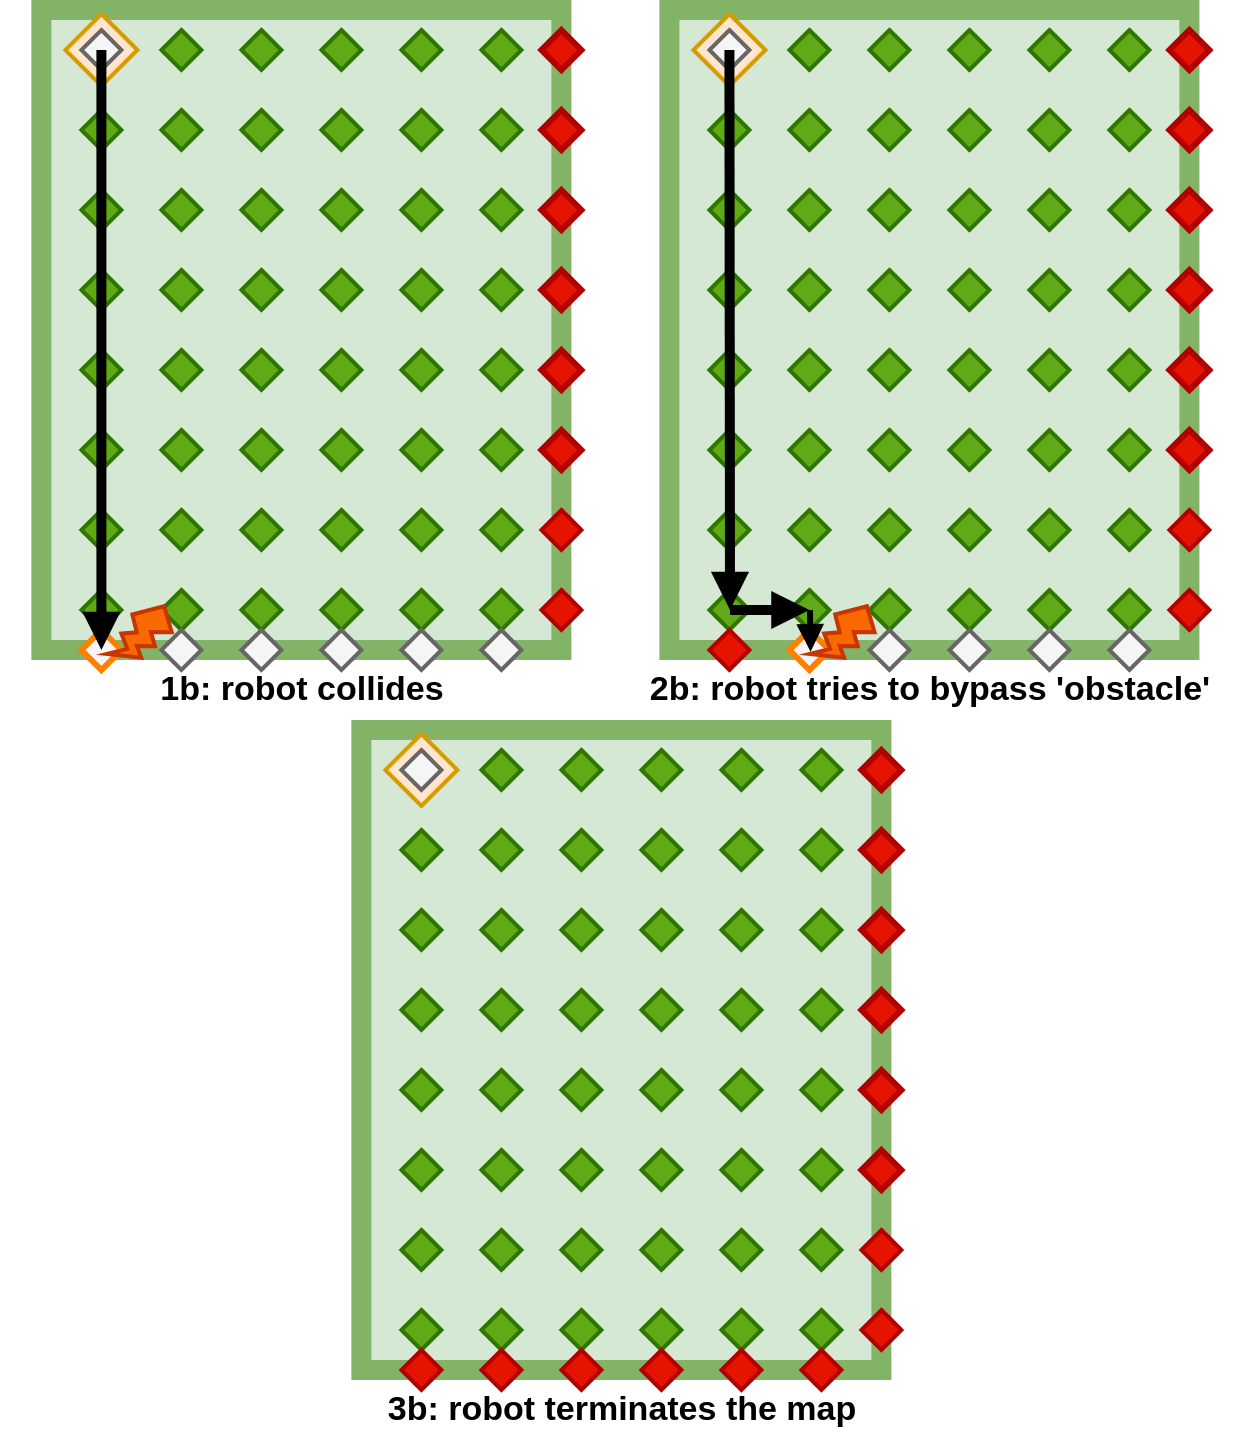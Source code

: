 <mxfile version="14.4.3" type="device"><diagram id="38rpAJSljCp4Y_t4XJB3" name="Pagina-1"><mxGraphModel dx="2247" dy="823" grid="1" gridSize="10" guides="1" tooltips="1" connect="1" arrows="1" fold="1" page="1" pageScale="1" pageWidth="827" pageHeight="1169" math="0" shadow="0"><root><mxCell id="0"/><mxCell id="1" parent="0"/><mxCell id="2Jo5fhuYoNZxk01iRl89-77" value="" style="rounded=0;whiteSpace=wrap;html=1;strokeColor=#82b366;perimeterSpacing=0;strokeWidth=10;glass=0;shadow=0;sketch=0;fillColor=#D5E8D4;" parent="1" vertex="1"><mxGeometry x="173.7" y="750" width="260" height="320" as="geometry"/></mxCell><mxCell id="2Jo5fhuYoNZxk01iRl89-78" value="" style="rhombus;whiteSpace=wrap;html=1;strokeWidth=2;fillColor=#ffe6cc;strokeColor=#d79b00;" parent="1" vertex="1"><mxGeometry x="185.7" y="752" width="36" height="36" as="geometry"/></mxCell><mxCell id="2Jo5fhuYoNZxk01iRl89-79" value="" style="rhombus;whiteSpace=wrap;html=1;strokeWidth=2;fillColor=#60a917;strokeColor=#2D7600;fontColor=#ffffff;" parent="1" vertex="1"><mxGeometry x="393.7" y="1040" width="20" height="20" as="geometry"/></mxCell><mxCell id="2Jo5fhuYoNZxk01iRl89-80" value="" style="rhombus;whiteSpace=wrap;html=1;strokeWidth=2;fillColor=#60a917;strokeColor=#2D7600;fontColor=#ffffff;" parent="1" vertex="1"><mxGeometry x="393.7" y="1000" width="20" height="20" as="geometry"/></mxCell><mxCell id="2Jo5fhuYoNZxk01iRl89-81" value="" style="rhombus;whiteSpace=wrap;html=1;strokeWidth=2;fillColor=#60a917;strokeColor=#2D7600;fontColor=#ffffff;" parent="1" vertex="1"><mxGeometry x="193.7" y="1040" width="20" height="20" as="geometry"/></mxCell><mxCell id="2Jo5fhuYoNZxk01iRl89-82" value="" style="rhombus;whiteSpace=wrap;html=1;strokeWidth=2;fillColor=#60a917;strokeColor=#2D7600;fontColor=#ffffff;" parent="1" vertex="1"><mxGeometry x="193.7" y="1000" width="20" height="20" as="geometry"/></mxCell><mxCell id="2Jo5fhuYoNZxk01iRl89-83" value="" style="rhombus;whiteSpace=wrap;html=1;strokeWidth=2;fillColor=#60a917;strokeColor=#2D7600;fontColor=#ffffff;" parent="1" vertex="1"><mxGeometry x="273.7" y="960" width="20" height="20" as="geometry"/></mxCell><mxCell id="2Jo5fhuYoNZxk01iRl89-84" value="" style="rhombus;whiteSpace=wrap;html=1;strokeWidth=2;fillColor=#60a917;strokeColor=#2D7600;fontColor=#ffffff;" parent="1" vertex="1"><mxGeometry x="313.7" y="960" width="20" height="20" as="geometry"/></mxCell><mxCell id="2Jo5fhuYoNZxk01iRl89-85" value="" style="rhombus;whiteSpace=wrap;html=1;strokeWidth=2;fillColor=#60a917;strokeColor=#2D7600;fontColor=#ffffff;" parent="1" vertex="1"><mxGeometry x="353.7" y="960" width="20" height="20" as="geometry"/></mxCell><mxCell id="2Jo5fhuYoNZxk01iRl89-86" value="" style="rhombus;whiteSpace=wrap;html=1;strokeWidth=2;fillColor=#60a917;strokeColor=#2D7600;fontColor=#ffffff;" parent="1" vertex="1"><mxGeometry x="393.7" y="960" width="20" height="20" as="geometry"/></mxCell><mxCell id="2Jo5fhuYoNZxk01iRl89-87" value="" style="rhombus;whiteSpace=wrap;html=1;strokeWidth=2;fillColor=#60a917;strokeColor=#2D7600;fontColor=#ffffff;" parent="1" vertex="1"><mxGeometry x="193.7" y="960" width="20" height="20" as="geometry"/></mxCell><mxCell id="2Jo5fhuYoNZxk01iRl89-88" value="" style="rhombus;whiteSpace=wrap;html=1;strokeWidth=2;fillColor=#60a917;strokeColor=#2D7600;fontColor=#ffffff;" parent="1" vertex="1"><mxGeometry x="233.7" y="960" width="20" height="20" as="geometry"/></mxCell><mxCell id="2Jo5fhuYoNZxk01iRl89-89" value="" style="rhombus;whiteSpace=wrap;html=1;strokeWidth=2;fillColor=#60a917;strokeColor=#2D7600;fontColor=#ffffff;" parent="1" vertex="1"><mxGeometry x="273.7" y="920" width="20" height="20" as="geometry"/></mxCell><mxCell id="2Jo5fhuYoNZxk01iRl89-90" value="" style="rhombus;whiteSpace=wrap;html=1;strokeWidth=2;fillColor=#60a917;strokeColor=#2D7600;fontColor=#ffffff;" parent="1" vertex="1"><mxGeometry x="313.7" y="920" width="20" height="20" as="geometry"/></mxCell><mxCell id="2Jo5fhuYoNZxk01iRl89-91" value="" style="rhombus;whiteSpace=wrap;html=1;strokeWidth=2;fillColor=#60a917;strokeColor=#2D7600;fontColor=#ffffff;" parent="1" vertex="1"><mxGeometry x="353.7" y="920" width="20" height="20" as="geometry"/></mxCell><mxCell id="2Jo5fhuYoNZxk01iRl89-92" value="" style="rhombus;whiteSpace=wrap;html=1;strokeWidth=2;fillColor=#60a917;strokeColor=#2D7600;fontColor=#ffffff;" parent="1" vertex="1"><mxGeometry x="393.7" y="920" width="20" height="20" as="geometry"/></mxCell><mxCell id="2Jo5fhuYoNZxk01iRl89-93" value="" style="rhombus;whiteSpace=wrap;html=1;strokeWidth=2;fillColor=#60a917;strokeColor=#2D7600;fontColor=#ffffff;" parent="1" vertex="1"><mxGeometry x="193.7" y="920" width="20" height="20" as="geometry"/></mxCell><mxCell id="2Jo5fhuYoNZxk01iRl89-94" value="" style="rhombus;whiteSpace=wrap;html=1;strokeWidth=2;fillColor=#60a917;strokeColor=#2D7600;fontColor=#ffffff;" parent="1" vertex="1"><mxGeometry x="233.7" y="920" width="20" height="20" as="geometry"/></mxCell><mxCell id="2Jo5fhuYoNZxk01iRl89-95" value="" style="rhombus;whiteSpace=wrap;html=1;strokeWidth=2;fillColor=#60a917;strokeColor=#2D7600;fontColor=#ffffff;" parent="1" vertex="1"><mxGeometry x="273.7" y="880" width="20" height="20" as="geometry"/></mxCell><mxCell id="2Jo5fhuYoNZxk01iRl89-96" value="" style="rhombus;whiteSpace=wrap;html=1;strokeWidth=2;fillColor=#60a917;strokeColor=#2D7600;fontColor=#ffffff;" parent="1" vertex="1"><mxGeometry x="313.7" y="880" width="20" height="20" as="geometry"/></mxCell><mxCell id="2Jo5fhuYoNZxk01iRl89-97" value="" style="rhombus;whiteSpace=wrap;html=1;strokeWidth=2;fillColor=#60a917;strokeColor=#2D7600;fontColor=#ffffff;" parent="1" vertex="1"><mxGeometry x="353.7" y="880" width="20" height="20" as="geometry"/></mxCell><mxCell id="2Jo5fhuYoNZxk01iRl89-98" value="" style="rhombus;whiteSpace=wrap;html=1;strokeWidth=2;fillColor=#60a917;strokeColor=#2D7600;fontColor=#ffffff;" parent="1" vertex="1"><mxGeometry x="393.7" y="880" width="20" height="20" as="geometry"/></mxCell><mxCell id="2Jo5fhuYoNZxk01iRl89-99" value="" style="rhombus;whiteSpace=wrap;html=1;strokeWidth=2;fillColor=#60a917;strokeColor=#2D7600;fontColor=#ffffff;" parent="1" vertex="1"><mxGeometry x="193.7" y="880" width="20" height="20" as="geometry"/></mxCell><mxCell id="2Jo5fhuYoNZxk01iRl89-100" value="" style="rhombus;whiteSpace=wrap;html=1;strokeWidth=2;fillColor=#60a917;strokeColor=#2D7600;fontColor=#ffffff;" parent="1" vertex="1"><mxGeometry x="233.7" y="880" width="20" height="20" as="geometry"/></mxCell><mxCell id="2Jo5fhuYoNZxk01iRl89-101" value="" style="rhombus;whiteSpace=wrap;html=1;strokeWidth=2;fillColor=#60a917;strokeColor=#2D7600;fontColor=#ffffff;" parent="1" vertex="1"><mxGeometry x="273.7" y="840" width="20" height="20" as="geometry"/></mxCell><mxCell id="2Jo5fhuYoNZxk01iRl89-102" value="" style="rhombus;whiteSpace=wrap;html=1;strokeWidth=2;fillColor=#60a917;fontColor=#ffffff;strokeColor=#2D7600;" parent="1" vertex="1"><mxGeometry x="313.7" y="840" width="20" height="20" as="geometry"/></mxCell><mxCell id="2Jo5fhuYoNZxk01iRl89-103" value="" style="rhombus;whiteSpace=wrap;html=1;strokeWidth=2;fillColor=#60a917;strokeColor=#2D7600;fontColor=#ffffff;" parent="1" vertex="1"><mxGeometry x="353.7" y="840" width="20" height="20" as="geometry"/></mxCell><mxCell id="2Jo5fhuYoNZxk01iRl89-104" value="" style="rhombus;whiteSpace=wrap;html=1;strokeWidth=2;fillColor=#60a917;strokeColor=#2D7600;fontColor=#ffffff;" parent="1" vertex="1"><mxGeometry x="393.7" y="840" width="20" height="20" as="geometry"/></mxCell><mxCell id="2Jo5fhuYoNZxk01iRl89-105" value="" style="rhombus;whiteSpace=wrap;html=1;strokeWidth=2;fillColor=#60a917;strokeColor=#2D7600;fontColor=#ffffff;" parent="1" vertex="1"><mxGeometry x="193.7" y="840" width="20" height="20" as="geometry"/></mxCell><mxCell id="2Jo5fhuYoNZxk01iRl89-106" value="" style="rhombus;whiteSpace=wrap;html=1;strokeWidth=2;fillColor=#60a917;strokeColor=#2D7600;fontColor=#ffffff;" parent="1" vertex="1"><mxGeometry x="233.7" y="840" width="20" height="20" as="geometry"/></mxCell><mxCell id="2Jo5fhuYoNZxk01iRl89-107" value="" style="rhombus;whiteSpace=wrap;html=1;strokeWidth=2;fillColor=#60a917;strokeColor=#2D7600;fontColor=#ffffff;" parent="1" vertex="1"><mxGeometry x="273.7" y="760" width="20" height="20" as="geometry"/></mxCell><mxCell id="2Jo5fhuYoNZxk01iRl89-108" value="" style="rhombus;whiteSpace=wrap;html=1;strokeWidth=2;fillColor=#60a917;strokeColor=#2D7600;fontColor=#ffffff;" parent="1" vertex="1"><mxGeometry x="313.7" y="760" width="20" height="20" as="geometry"/></mxCell><mxCell id="2Jo5fhuYoNZxk01iRl89-109" value="" style="rhombus;whiteSpace=wrap;html=1;strokeWidth=2;fillColor=#60a917;strokeColor=#2D7600;fontColor=#ffffff;" parent="1" vertex="1"><mxGeometry x="353.7" y="760" width="20" height="20" as="geometry"/></mxCell><mxCell id="2Jo5fhuYoNZxk01iRl89-110" value="" style="rhombus;whiteSpace=wrap;html=1;strokeWidth=2;fillColor=#60a917;strokeColor=#2D7600;fontColor=#ffffff;" parent="1" vertex="1"><mxGeometry x="393.7" y="760" width="20" height="20" as="geometry"/></mxCell><mxCell id="2Jo5fhuYoNZxk01iRl89-111" value="" style="rhombus;whiteSpace=wrap;html=1;strokeWidth=2;fillColor=#f5f5f5;strokeColor=#666666;fontColor=#333333;" parent="1" vertex="1"><mxGeometry x="193.7" y="760" width="20" height="20" as="geometry"/></mxCell><mxCell id="2Jo5fhuYoNZxk01iRl89-112" value="" style="rhombus;whiteSpace=wrap;html=1;strokeWidth=2;fillColor=#60a917;strokeColor=#2D7600;fontColor=#ffffff;" parent="1" vertex="1"><mxGeometry x="233.7" y="760" width="20" height="20" as="geometry"/></mxCell><mxCell id="2Jo5fhuYoNZxk01iRl89-113" value="" style="rhombus;whiteSpace=wrap;html=1;strokeWidth=2;fillColor=#60a917;strokeColor=#2D7600;fontColor=#ffffff;" parent="1" vertex="1"><mxGeometry x="273.7" y="800" width="20" height="20" as="geometry"/></mxCell><mxCell id="2Jo5fhuYoNZxk01iRl89-114" value="" style="rhombus;whiteSpace=wrap;html=1;strokeWidth=2;fillColor=#60a917;strokeColor=#2D7600;fontColor=#ffffff;" parent="1" vertex="1"><mxGeometry x="313.7" y="800" width="20" height="20" as="geometry"/></mxCell><mxCell id="2Jo5fhuYoNZxk01iRl89-115" value="" style="rhombus;whiteSpace=wrap;html=1;strokeWidth=2;fillColor=#60a917;strokeColor=#2D7600;fontColor=#ffffff;" parent="1" vertex="1"><mxGeometry x="353.7" y="800" width="20" height="20" as="geometry"/></mxCell><mxCell id="2Jo5fhuYoNZxk01iRl89-116" value="" style="rhombus;whiteSpace=wrap;html=1;strokeWidth=2;fillColor=#60a917;strokeColor=#2D7600;fontColor=#ffffff;" parent="1" vertex="1"><mxGeometry x="393.7" y="800" width="20" height="20" as="geometry"/></mxCell><mxCell id="2Jo5fhuYoNZxk01iRl89-117" value="" style="rhombus;whiteSpace=wrap;html=1;strokeWidth=2;fillColor=#60a917;strokeColor=#2D7600;fontColor=#ffffff;" parent="1" vertex="1"><mxGeometry x="193.7" y="800" width="20" height="20" as="geometry"/></mxCell><mxCell id="2Jo5fhuYoNZxk01iRl89-118" value="" style="rhombus;whiteSpace=wrap;html=1;strokeWidth=2;fillColor=#60a917;strokeColor=#2D7600;fontColor=#ffffff;" parent="1" vertex="1"><mxGeometry x="233.7" y="800" width="20" height="20" as="geometry"/></mxCell><mxCell id="2Jo5fhuYoNZxk01iRl89-119" value="" style="rhombus;whiteSpace=wrap;html=1;strokeWidth=2;fillColor=#60a917;strokeColor=#2D7600;fontColor=#ffffff;" parent="1" vertex="1"><mxGeometry x="273.7" y="1000" width="20" height="20" as="geometry"/></mxCell><mxCell id="2Jo5fhuYoNZxk01iRl89-120" value="" style="rhombus;whiteSpace=wrap;html=1;strokeWidth=2;fillColor=#60a917;strokeColor=#2D7600;fontColor=#ffffff;" parent="1" vertex="1"><mxGeometry x="313.7" y="1000" width="20" height="20" as="geometry"/></mxCell><mxCell id="2Jo5fhuYoNZxk01iRl89-121" value="" style="rhombus;whiteSpace=wrap;html=1;strokeWidth=2;fillColor=#60a917;strokeColor=#2D7600;fontColor=#ffffff;" parent="1" vertex="1"><mxGeometry x="353.7" y="1000" width="20" height="20" as="geometry"/></mxCell><mxCell id="2Jo5fhuYoNZxk01iRl89-122" value="" style="rhombus;whiteSpace=wrap;html=1;strokeWidth=2;fillColor=#60a917;strokeColor=#2D7600;fontColor=#ffffff;" parent="1" vertex="1"><mxGeometry x="233.7" y="1000" width="20" height="20" as="geometry"/></mxCell><mxCell id="2Jo5fhuYoNZxk01iRl89-123" value="" style="rhombus;whiteSpace=wrap;html=1;strokeWidth=2;fillColor=#60a917;strokeColor=#2D7600;fontColor=#ffffff;" parent="1" vertex="1"><mxGeometry x="273.7" y="1040" width="20" height="20" as="geometry"/></mxCell><mxCell id="2Jo5fhuYoNZxk01iRl89-124" value="" style="rhombus;whiteSpace=wrap;html=1;strokeWidth=2;fillColor=#60a917;strokeColor=#2D7600;fontColor=#ffffff;" parent="1" vertex="1"><mxGeometry x="313.7" y="1040" width="20" height="20" as="geometry"/></mxCell><mxCell id="2Jo5fhuYoNZxk01iRl89-125" value="" style="rhombus;whiteSpace=wrap;html=1;strokeWidth=2;fillColor=#60a917;strokeColor=#2D7600;fontColor=#ffffff;" parent="1" vertex="1"><mxGeometry x="353.7" y="1040" width="20" height="20" as="geometry"/></mxCell><mxCell id="2Jo5fhuYoNZxk01iRl89-126" value="" style="rhombus;whiteSpace=wrap;html=1;strokeWidth=2;fillColor=#60a917;strokeColor=#2D7600;fontColor=#ffffff;" parent="1" vertex="1"><mxGeometry x="233.7" y="1040" width="20" height="20" as="geometry"/></mxCell><mxCell id="2Jo5fhuYoNZxk01iRl89-128" value="" style="rhombus;whiteSpace=wrap;html=1;strokeWidth=2;fillColor=#e51400;fontColor=#ffffff;strokeColor=#B20000;" parent="1" vertex="1"><mxGeometry x="423.7" y="1000" width="20" height="20" as="geometry"/></mxCell><mxCell id="2Jo5fhuYoNZxk01iRl89-129" value="" style="rhombus;whiteSpace=wrap;html=1;strokeWidth=3;fillColor=#e51400;fontColor=#ffffff;strokeColor=#B20000;" parent="1" vertex="1"><mxGeometry x="423.7" y="960" width="20" height="20" as="geometry"/></mxCell><mxCell id="2Jo5fhuYoNZxk01iRl89-131" value="" style="rhombus;whiteSpace=wrap;html=1;strokeWidth=3;fillColor=#e51400;fontColor=#ffffff;strokeColor=#B20000;" parent="1" vertex="1"><mxGeometry x="423.7" y="920" width="20" height="20" as="geometry"/></mxCell><mxCell id="2Jo5fhuYoNZxk01iRl89-132" value="" style="rhombus;whiteSpace=wrap;html=1;strokeWidth=3;fillColor=#e51400;fontColor=#ffffff;strokeColor=#B20000;" parent="1" vertex="1"><mxGeometry x="423.7" y="880" width="20" height="20" as="geometry"/></mxCell><mxCell id="2Jo5fhuYoNZxk01iRl89-133" value="" style="rhombus;whiteSpace=wrap;html=1;strokeWidth=3;fillColor=#e51400;fontColor=#ffffff;strokeColor=#B20000;" parent="1" vertex="1"><mxGeometry x="423.7" y="840" width="20" height="20" as="geometry"/></mxCell><mxCell id="2Jo5fhuYoNZxk01iRl89-134" value="" style="rhombus;whiteSpace=wrap;html=1;strokeWidth=3;fillColor=#e51400;fontColor=#ffffff;strokeColor=#B20000;" parent="1" vertex="1"><mxGeometry x="423.7" y="800" width="20" height="20" as="geometry"/></mxCell><mxCell id="2Jo5fhuYoNZxk01iRl89-135" value="" style="rhombus;whiteSpace=wrap;html=1;strokeWidth=3;fillColor=#e51400;fontColor=#ffffff;strokeColor=#B20000;" parent="1" vertex="1"><mxGeometry x="423.7" y="760" width="20" height="20" as="geometry"/></mxCell><mxCell id="2Jo5fhuYoNZxk01iRl89-139" value="" style="rhombus;whiteSpace=wrap;html=1;strokeWidth=2;fillColor=#e51400;strokeColor=#B20000;fontColor=#ffffff;" parent="1" vertex="1"><mxGeometry x="423.7" y="1040" width="20" height="20" as="geometry"/></mxCell><mxCell id="2Jo5fhuYoNZxk01iRl89-140" value="3b: robot terminates the map" style="text;html=1;strokeColor=none;fillColor=none;align=center;verticalAlign=middle;whiteSpace=wrap;rounded=0;fontStyle=1;fontSize=17;" parent="1" vertex="1"><mxGeometry x="153.7" y="1080" width="300" height="20" as="geometry"/></mxCell><mxCell id="gMYoaHBSusIvYIZKSMCl-1" value="" style="rounded=0;whiteSpace=wrap;html=1;strokeColor=#82b366;perimeterSpacing=0;strokeWidth=10;glass=0;shadow=0;sketch=0;fillColor=#D5E8D4;" vertex="1" parent="1"><mxGeometry x="13.7" y="390" width="260" height="320" as="geometry"/></mxCell><mxCell id="gMYoaHBSusIvYIZKSMCl-2" value="" style="rhombus;whiteSpace=wrap;html=1;strokeWidth=2;fillColor=#ffe6cc;strokeColor=#d79b00;" vertex="1" parent="1"><mxGeometry x="25.7" y="392" width="36" height="36" as="geometry"/></mxCell><mxCell id="gMYoaHBSusIvYIZKSMCl-3" value="" style="rhombus;whiteSpace=wrap;html=1;strokeWidth=2;fillColor=#60a917;strokeColor=#2D7600;fontColor=#ffffff;" vertex="1" parent="1"><mxGeometry x="233.7" y="680" width="20" height="20" as="geometry"/></mxCell><mxCell id="gMYoaHBSusIvYIZKSMCl-4" value="" style="rhombus;whiteSpace=wrap;html=1;strokeWidth=2;fillColor=#60a917;strokeColor=#2D7600;fontColor=#ffffff;" vertex="1" parent="1"><mxGeometry x="233.7" y="640" width="20" height="20" as="geometry"/></mxCell><mxCell id="gMYoaHBSusIvYIZKSMCl-5" value="" style="rhombus;whiteSpace=wrap;html=1;strokeWidth=2;fillColor=#60a917;strokeColor=#2D7600;fontColor=#ffffff;" vertex="1" parent="1"><mxGeometry x="33.7" y="680" width="20" height="20" as="geometry"/></mxCell><mxCell id="gMYoaHBSusIvYIZKSMCl-6" value="" style="rhombus;whiteSpace=wrap;html=1;strokeWidth=2;fillColor=#60a917;strokeColor=#2D7600;fontColor=#ffffff;" vertex="1" parent="1"><mxGeometry x="33.7" y="640" width="20" height="20" as="geometry"/></mxCell><mxCell id="gMYoaHBSusIvYIZKSMCl-7" value="" style="rhombus;whiteSpace=wrap;html=1;strokeWidth=2;fillColor=#60a917;strokeColor=#2D7600;fontColor=#ffffff;" vertex="1" parent="1"><mxGeometry x="113.7" y="600" width="20" height="20" as="geometry"/></mxCell><mxCell id="gMYoaHBSusIvYIZKSMCl-8" value="" style="rhombus;whiteSpace=wrap;html=1;strokeWidth=2;fillColor=#60a917;strokeColor=#2D7600;fontColor=#ffffff;" vertex="1" parent="1"><mxGeometry x="153.7" y="600" width="20" height="20" as="geometry"/></mxCell><mxCell id="gMYoaHBSusIvYIZKSMCl-9" value="" style="rhombus;whiteSpace=wrap;html=1;strokeWidth=2;fillColor=#60a917;strokeColor=#2D7600;fontColor=#ffffff;" vertex="1" parent="1"><mxGeometry x="193.7" y="600" width="20" height="20" as="geometry"/></mxCell><mxCell id="gMYoaHBSusIvYIZKSMCl-10" value="" style="rhombus;whiteSpace=wrap;html=1;strokeWidth=2;fillColor=#60a917;strokeColor=#2D7600;fontColor=#ffffff;" vertex="1" parent="1"><mxGeometry x="233.7" y="600" width="20" height="20" as="geometry"/></mxCell><mxCell id="gMYoaHBSusIvYIZKSMCl-11" value="" style="rhombus;whiteSpace=wrap;html=1;strokeWidth=2;fillColor=#60a917;strokeColor=#2D7600;fontColor=#ffffff;" vertex="1" parent="1"><mxGeometry x="33.7" y="600" width="20" height="20" as="geometry"/></mxCell><mxCell id="gMYoaHBSusIvYIZKSMCl-12" value="" style="rhombus;whiteSpace=wrap;html=1;strokeWidth=2;fillColor=#60a917;strokeColor=#2D7600;fontColor=#ffffff;" vertex="1" parent="1"><mxGeometry x="73.7" y="600" width="20" height="20" as="geometry"/></mxCell><mxCell id="gMYoaHBSusIvYIZKSMCl-13" value="" style="rhombus;whiteSpace=wrap;html=1;strokeWidth=2;fillColor=#60a917;strokeColor=#2D7600;fontColor=#ffffff;" vertex="1" parent="1"><mxGeometry x="113.7" y="560" width="20" height="20" as="geometry"/></mxCell><mxCell id="gMYoaHBSusIvYIZKSMCl-14" value="" style="rhombus;whiteSpace=wrap;html=1;strokeWidth=2;fillColor=#60a917;strokeColor=#2D7600;fontColor=#ffffff;" vertex="1" parent="1"><mxGeometry x="153.7" y="560" width="20" height="20" as="geometry"/></mxCell><mxCell id="gMYoaHBSusIvYIZKSMCl-15" value="" style="rhombus;whiteSpace=wrap;html=1;strokeWidth=2;fillColor=#60a917;strokeColor=#2D7600;fontColor=#ffffff;" vertex="1" parent="1"><mxGeometry x="193.7" y="560" width="20" height="20" as="geometry"/></mxCell><mxCell id="gMYoaHBSusIvYIZKSMCl-16" value="" style="rhombus;whiteSpace=wrap;html=1;strokeWidth=2;fillColor=#60a917;strokeColor=#2D7600;fontColor=#ffffff;" vertex="1" parent="1"><mxGeometry x="233.7" y="560" width="20" height="20" as="geometry"/></mxCell><mxCell id="gMYoaHBSusIvYIZKSMCl-17" value="" style="rhombus;whiteSpace=wrap;html=1;strokeWidth=2;fillColor=#60a917;strokeColor=#2D7600;fontColor=#ffffff;" vertex="1" parent="1"><mxGeometry x="33.7" y="560" width="20" height="20" as="geometry"/></mxCell><mxCell id="gMYoaHBSusIvYIZKSMCl-18" value="" style="rhombus;whiteSpace=wrap;html=1;strokeWidth=2;fillColor=#60a917;strokeColor=#2D7600;fontColor=#ffffff;" vertex="1" parent="1"><mxGeometry x="73.7" y="560" width="20" height="20" as="geometry"/></mxCell><mxCell id="gMYoaHBSusIvYIZKSMCl-19" value="" style="rhombus;whiteSpace=wrap;html=1;strokeWidth=2;fillColor=#60a917;strokeColor=#2D7600;fontColor=#ffffff;" vertex="1" parent="1"><mxGeometry x="113.7" y="520" width="20" height="20" as="geometry"/></mxCell><mxCell id="gMYoaHBSusIvYIZKSMCl-20" value="" style="rhombus;whiteSpace=wrap;html=1;strokeWidth=2;fillColor=#60a917;strokeColor=#2D7600;fontColor=#ffffff;" vertex="1" parent="1"><mxGeometry x="153.7" y="520" width="20" height="20" as="geometry"/></mxCell><mxCell id="gMYoaHBSusIvYIZKSMCl-21" value="" style="rhombus;whiteSpace=wrap;html=1;strokeWidth=2;fillColor=#60a917;strokeColor=#2D7600;fontColor=#ffffff;" vertex="1" parent="1"><mxGeometry x="193.7" y="520" width="20" height="20" as="geometry"/></mxCell><mxCell id="gMYoaHBSusIvYIZKSMCl-22" value="" style="rhombus;whiteSpace=wrap;html=1;strokeWidth=2;fillColor=#60a917;strokeColor=#2D7600;fontColor=#ffffff;" vertex="1" parent="1"><mxGeometry x="233.7" y="520" width="20" height="20" as="geometry"/></mxCell><mxCell id="gMYoaHBSusIvYIZKSMCl-23" value="" style="rhombus;whiteSpace=wrap;html=1;strokeWidth=2;fillColor=#60a917;strokeColor=#2D7600;fontColor=#ffffff;" vertex="1" parent="1"><mxGeometry x="33.7" y="520" width="20" height="20" as="geometry"/></mxCell><mxCell id="gMYoaHBSusIvYIZKSMCl-24" value="" style="rhombus;whiteSpace=wrap;html=1;strokeWidth=2;fillColor=#60a917;strokeColor=#2D7600;fontColor=#ffffff;" vertex="1" parent="1"><mxGeometry x="73.7" y="520" width="20" height="20" as="geometry"/></mxCell><mxCell id="gMYoaHBSusIvYIZKSMCl-25" value="" style="rhombus;whiteSpace=wrap;html=1;strokeWidth=2;fillColor=#60a917;strokeColor=#2D7600;fontColor=#ffffff;" vertex="1" parent="1"><mxGeometry x="113.7" y="480" width="20" height="20" as="geometry"/></mxCell><mxCell id="gMYoaHBSusIvYIZKSMCl-26" value="" style="rhombus;whiteSpace=wrap;html=1;strokeWidth=2;fillColor=#60a917;fontColor=#ffffff;strokeColor=#2D7600;" vertex="1" parent="1"><mxGeometry x="153.7" y="480" width="20" height="20" as="geometry"/></mxCell><mxCell id="gMYoaHBSusIvYIZKSMCl-27" value="" style="rhombus;whiteSpace=wrap;html=1;strokeWidth=2;fillColor=#60a917;strokeColor=#2D7600;fontColor=#ffffff;" vertex="1" parent="1"><mxGeometry x="193.7" y="480" width="20" height="20" as="geometry"/></mxCell><mxCell id="gMYoaHBSusIvYIZKSMCl-28" value="" style="rhombus;whiteSpace=wrap;html=1;strokeWidth=2;fillColor=#60a917;strokeColor=#2D7600;fontColor=#ffffff;" vertex="1" parent="1"><mxGeometry x="233.7" y="480" width="20" height="20" as="geometry"/></mxCell><mxCell id="gMYoaHBSusIvYIZKSMCl-29" value="" style="rhombus;whiteSpace=wrap;html=1;strokeWidth=2;fillColor=#60a917;strokeColor=#2D7600;fontColor=#ffffff;" vertex="1" parent="1"><mxGeometry x="33.7" y="480" width="20" height="20" as="geometry"/></mxCell><mxCell id="gMYoaHBSusIvYIZKSMCl-30" value="" style="rhombus;whiteSpace=wrap;html=1;strokeWidth=2;fillColor=#60a917;strokeColor=#2D7600;fontColor=#ffffff;" vertex="1" parent="1"><mxGeometry x="73.7" y="480" width="20" height="20" as="geometry"/></mxCell><mxCell id="gMYoaHBSusIvYIZKSMCl-31" value="" style="rhombus;whiteSpace=wrap;html=1;strokeWidth=2;fillColor=#60a917;strokeColor=#2D7600;fontColor=#ffffff;" vertex="1" parent="1"><mxGeometry x="113.7" y="400" width="20" height="20" as="geometry"/></mxCell><mxCell id="gMYoaHBSusIvYIZKSMCl-32" value="" style="rhombus;whiteSpace=wrap;html=1;strokeWidth=2;fillColor=#60a917;strokeColor=#2D7600;fontColor=#ffffff;" vertex="1" parent="1"><mxGeometry x="153.7" y="400" width="20" height="20" as="geometry"/></mxCell><mxCell id="gMYoaHBSusIvYIZKSMCl-33" value="" style="rhombus;whiteSpace=wrap;html=1;strokeWidth=2;fillColor=#60a917;strokeColor=#2D7600;fontColor=#ffffff;" vertex="1" parent="1"><mxGeometry x="193.7" y="400" width="20" height="20" as="geometry"/></mxCell><mxCell id="gMYoaHBSusIvYIZKSMCl-34" value="" style="rhombus;whiteSpace=wrap;html=1;strokeWidth=2;fillColor=#60a917;strokeColor=#2D7600;fontColor=#ffffff;" vertex="1" parent="1"><mxGeometry x="233.7" y="400" width="20" height="20" as="geometry"/></mxCell><mxCell id="gMYoaHBSusIvYIZKSMCl-35" value="" style="rhombus;whiteSpace=wrap;html=1;strokeWidth=2;fillColor=#f5f5f5;strokeColor=#666666;fontColor=#333333;" vertex="1" parent="1"><mxGeometry x="33.7" y="400" width="20" height="20" as="geometry"/></mxCell><mxCell id="gMYoaHBSusIvYIZKSMCl-36" value="" style="rhombus;whiteSpace=wrap;html=1;strokeWidth=2;fillColor=#60a917;strokeColor=#2D7600;fontColor=#ffffff;" vertex="1" parent="1"><mxGeometry x="73.7" y="400" width="20" height="20" as="geometry"/></mxCell><mxCell id="gMYoaHBSusIvYIZKSMCl-37" value="" style="rhombus;whiteSpace=wrap;html=1;strokeWidth=2;fillColor=#60a917;strokeColor=#2D7600;fontColor=#ffffff;" vertex="1" parent="1"><mxGeometry x="113.7" y="440" width="20" height="20" as="geometry"/></mxCell><mxCell id="gMYoaHBSusIvYIZKSMCl-38" value="" style="rhombus;whiteSpace=wrap;html=1;strokeWidth=2;fillColor=#60a917;strokeColor=#2D7600;fontColor=#ffffff;" vertex="1" parent="1"><mxGeometry x="153.7" y="440" width="20" height="20" as="geometry"/></mxCell><mxCell id="gMYoaHBSusIvYIZKSMCl-39" value="" style="rhombus;whiteSpace=wrap;html=1;strokeWidth=2;fillColor=#60a917;strokeColor=#2D7600;fontColor=#ffffff;" vertex="1" parent="1"><mxGeometry x="193.7" y="440" width="20" height="20" as="geometry"/></mxCell><mxCell id="gMYoaHBSusIvYIZKSMCl-40" value="" style="rhombus;whiteSpace=wrap;html=1;strokeWidth=2;fillColor=#60a917;strokeColor=#2D7600;fontColor=#ffffff;" vertex="1" parent="1"><mxGeometry x="233.7" y="440" width="20" height="20" as="geometry"/></mxCell><mxCell id="gMYoaHBSusIvYIZKSMCl-41" value="" style="rhombus;whiteSpace=wrap;html=1;strokeWidth=2;fillColor=#60a917;strokeColor=#2D7600;fontColor=#ffffff;" vertex="1" parent="1"><mxGeometry x="33.7" y="440" width="20" height="20" as="geometry"/></mxCell><mxCell id="gMYoaHBSusIvYIZKSMCl-42" value="" style="rhombus;whiteSpace=wrap;html=1;strokeWidth=2;fillColor=#60a917;strokeColor=#2D7600;fontColor=#ffffff;" vertex="1" parent="1"><mxGeometry x="73.7" y="440" width="20" height="20" as="geometry"/></mxCell><mxCell id="gMYoaHBSusIvYIZKSMCl-43" value="" style="rhombus;whiteSpace=wrap;html=1;strokeWidth=2;fillColor=#60a917;strokeColor=#2D7600;fontColor=#ffffff;" vertex="1" parent="1"><mxGeometry x="113.7" y="640" width="20" height="20" as="geometry"/></mxCell><mxCell id="gMYoaHBSusIvYIZKSMCl-44" value="" style="rhombus;whiteSpace=wrap;html=1;strokeWidth=2;fillColor=#60a917;strokeColor=#2D7600;fontColor=#ffffff;" vertex="1" parent="1"><mxGeometry x="153.7" y="640" width="20" height="20" as="geometry"/></mxCell><mxCell id="gMYoaHBSusIvYIZKSMCl-45" value="" style="rhombus;whiteSpace=wrap;html=1;strokeWidth=2;fillColor=#60a917;strokeColor=#2D7600;fontColor=#ffffff;" vertex="1" parent="1"><mxGeometry x="193.7" y="640" width="20" height="20" as="geometry"/></mxCell><mxCell id="gMYoaHBSusIvYIZKSMCl-46" value="" style="rhombus;whiteSpace=wrap;html=1;strokeWidth=2;fillColor=#60a917;strokeColor=#2D7600;fontColor=#ffffff;" vertex="1" parent="1"><mxGeometry x="73.7" y="640" width="20" height="20" as="geometry"/></mxCell><mxCell id="gMYoaHBSusIvYIZKSMCl-47" value="" style="rhombus;whiteSpace=wrap;html=1;strokeWidth=2;fillColor=#60a917;strokeColor=#2D7600;fontColor=#ffffff;" vertex="1" parent="1"><mxGeometry x="113.7" y="680" width="20" height="20" as="geometry"/></mxCell><mxCell id="gMYoaHBSusIvYIZKSMCl-48" value="" style="rhombus;whiteSpace=wrap;html=1;strokeWidth=2;fillColor=#60a917;strokeColor=#2D7600;fontColor=#ffffff;" vertex="1" parent="1"><mxGeometry x="153.7" y="680" width="20" height="20" as="geometry"/></mxCell><mxCell id="gMYoaHBSusIvYIZKSMCl-49" value="" style="rhombus;whiteSpace=wrap;html=1;strokeWidth=2;fillColor=#60a917;strokeColor=#2D7600;fontColor=#ffffff;" vertex="1" parent="1"><mxGeometry x="193.7" y="680" width="20" height="20" as="geometry"/></mxCell><mxCell id="gMYoaHBSusIvYIZKSMCl-50" value="" style="rhombus;whiteSpace=wrap;html=1;strokeWidth=2;fillColor=#60a917;strokeColor=#2D7600;fontColor=#ffffff;" vertex="1" parent="1"><mxGeometry x="73.7" y="680" width="20" height="20" as="geometry"/></mxCell><mxCell id="gMYoaHBSusIvYIZKSMCl-51" value="" style="rhombus;whiteSpace=wrap;html=1;strokeWidth=2;fillColor=#e51400;fontColor=#ffffff;strokeColor=#B20000;" vertex="1" parent="1"><mxGeometry x="263.7" y="640" width="20" height="20" as="geometry"/></mxCell><mxCell id="gMYoaHBSusIvYIZKSMCl-52" value="" style="rhombus;whiteSpace=wrap;html=1;strokeWidth=3;fillColor=#e51400;fontColor=#ffffff;strokeColor=#B20000;" vertex="1" parent="1"><mxGeometry x="263.7" y="600" width="20" height="20" as="geometry"/></mxCell><mxCell id="gMYoaHBSusIvYIZKSMCl-53" value="" style="rhombus;whiteSpace=wrap;html=1;strokeWidth=3;fillColor=#e51400;fontColor=#ffffff;strokeColor=#B20000;" vertex="1" parent="1"><mxGeometry x="263.7" y="560" width="20" height="20" as="geometry"/></mxCell><mxCell id="gMYoaHBSusIvYIZKSMCl-54" value="" style="rhombus;whiteSpace=wrap;html=1;strokeWidth=3;fillColor=#e51400;fontColor=#ffffff;strokeColor=#B20000;" vertex="1" parent="1"><mxGeometry x="263.7" y="520" width="20" height="20" as="geometry"/></mxCell><mxCell id="gMYoaHBSusIvYIZKSMCl-55" value="" style="rhombus;whiteSpace=wrap;html=1;strokeWidth=3;fillColor=#e51400;fontColor=#ffffff;strokeColor=#B20000;" vertex="1" parent="1"><mxGeometry x="263.7" y="480" width="20" height="20" as="geometry"/></mxCell><mxCell id="gMYoaHBSusIvYIZKSMCl-56" value="" style="rhombus;whiteSpace=wrap;html=1;strokeWidth=3;fillColor=#e51400;fontColor=#ffffff;strokeColor=#B20000;" vertex="1" parent="1"><mxGeometry x="263.7" y="440" width="20" height="20" as="geometry"/></mxCell><mxCell id="gMYoaHBSusIvYIZKSMCl-57" value="" style="rhombus;whiteSpace=wrap;html=1;strokeWidth=3;fillColor=#e51400;fontColor=#ffffff;strokeColor=#B20000;" vertex="1" parent="1"><mxGeometry x="263.7" y="400" width="20" height="20" as="geometry"/></mxCell><mxCell id="gMYoaHBSusIvYIZKSMCl-58" value="" style="rhombus;whiteSpace=wrap;html=1;strokeWidth=3;fillColor=#f5f5f5;fontColor=#333333;strokeColor=#FF8000;" vertex="1" parent="1"><mxGeometry x="33.7" y="700" width="20" height="20" as="geometry"/></mxCell><mxCell id="gMYoaHBSusIvYIZKSMCl-59" value="1b: robot collides" style="text;html=1;strokeColor=none;fillColor=none;align=center;verticalAlign=middle;whiteSpace=wrap;rounded=0;fontStyle=1;fontSize=17;" vertex="1" parent="1"><mxGeometry x="-6.3" y="720" width="300" height="20" as="geometry"/></mxCell><mxCell id="gMYoaHBSusIvYIZKSMCl-61" value="" style="endArrow=block;html=1;strokeWidth=5;endFill=1;fillColor=#f8cecc;entryX=0.5;entryY=0.5;entryDx=0;entryDy=0;exitX=0.5;exitY=0.5;exitDx=0;exitDy=0;exitPerimeter=0;entryPerimeter=0;" edge="1" parent="1" source="gMYoaHBSusIvYIZKSMCl-35" target="gMYoaHBSusIvYIZKSMCl-58"><mxGeometry width="50" height="50" relative="1" as="geometry"><mxPoint x="53.7" y="60" as="sourcePoint"/><mxPoint x="53.7" y="300" as="targetPoint"/></mxGeometry></mxCell><mxCell id="gMYoaHBSusIvYIZKSMCl-65" value="" style="rhombus;whiteSpace=wrap;html=1;strokeWidth=2;fillColor=#e51400;fontColor=#ffffff;strokeColor=#B20000;" vertex="1" parent="1"><mxGeometry x="263.7" y="680" width="20" height="20" as="geometry"/></mxCell><mxCell id="gMYoaHBSusIvYIZKSMCl-66" value="" style="rhombus;whiteSpace=wrap;html=1;strokeWidth=2;fillColor=#f5f5f5;strokeColor=#666666;fontColor=#333333;" vertex="1" parent="1"><mxGeometry x="73.7" y="700" width="20" height="20" as="geometry"/></mxCell><mxCell id="gMYoaHBSusIvYIZKSMCl-67" value="" style="rhombus;whiteSpace=wrap;html=1;strokeWidth=2;fillColor=#f5f5f5;strokeColor=#666666;fontColor=#333333;" vertex="1" parent="1"><mxGeometry x="113.7" y="700" width="20" height="20" as="geometry"/></mxCell><mxCell id="gMYoaHBSusIvYIZKSMCl-68" value="" style="rhombus;whiteSpace=wrap;html=1;strokeWidth=2;fillColor=#f5f5f5;strokeColor=#666666;fontColor=#333333;" vertex="1" parent="1"><mxGeometry x="153.7" y="700" width="20" height="20" as="geometry"/></mxCell><mxCell id="gMYoaHBSusIvYIZKSMCl-69" value="" style="rhombus;whiteSpace=wrap;html=1;strokeWidth=2;fillColor=#f5f5f5;strokeColor=#666666;fontColor=#333333;" vertex="1" parent="1"><mxGeometry x="193.7" y="700" width="20" height="20" as="geometry"/></mxCell><mxCell id="gMYoaHBSusIvYIZKSMCl-70" value="" style="rhombus;whiteSpace=wrap;html=1;strokeWidth=2;fillColor=#f5f5f5;strokeColor=#666666;fontColor=#333333;" vertex="1" parent="1"><mxGeometry x="233.7" y="700" width="20" height="20" as="geometry"/></mxCell><mxCell id="2Jo5fhuYoNZxk01iRl89-72" value="" style="verticalLabelPosition=bottom;verticalAlign=top;html=1;shape=mxgraph.basic.flash;strokeWidth=2;fillColor=#fa6800;strokeColor=#C73500;rotation=30;fontColor=#ffffff;" parent="1" vertex="1"><mxGeometry x="53.7" y="685" width="22.59" height="35" as="geometry"/></mxCell><mxCell id="gMYoaHBSusIvYIZKSMCl-71" value="" style="rounded=0;whiteSpace=wrap;html=1;strokeColor=#82b366;perimeterSpacing=0;strokeWidth=10;glass=0;shadow=0;sketch=0;fillColor=#D5E8D4;" vertex="1" parent="1"><mxGeometry x="327.71" y="390" width="260" height="320" as="geometry"/></mxCell><mxCell id="gMYoaHBSusIvYIZKSMCl-72" value="" style="rhombus;whiteSpace=wrap;html=1;strokeWidth=2;fillColor=#ffe6cc;strokeColor=#d79b00;" vertex="1" parent="1"><mxGeometry x="339.71" y="392" width="36" height="36" as="geometry"/></mxCell><mxCell id="gMYoaHBSusIvYIZKSMCl-73" value="" style="rhombus;whiteSpace=wrap;html=1;strokeWidth=2;fillColor=#60a917;strokeColor=#2D7600;fontColor=#ffffff;" vertex="1" parent="1"><mxGeometry x="547.71" y="680" width="20" height="20" as="geometry"/></mxCell><mxCell id="gMYoaHBSusIvYIZKSMCl-74" value="" style="rhombus;whiteSpace=wrap;html=1;strokeWidth=2;fillColor=#60a917;strokeColor=#2D7600;fontColor=#ffffff;" vertex="1" parent="1"><mxGeometry x="547.71" y="640" width="20" height="20" as="geometry"/></mxCell><mxCell id="gMYoaHBSusIvYIZKSMCl-75" value="" style="rhombus;whiteSpace=wrap;html=1;strokeWidth=2;fillColor=#60a917;strokeColor=#2D7600;fontColor=#ffffff;" vertex="1" parent="1"><mxGeometry x="347.71" y="680" width="20" height="20" as="geometry"/></mxCell><mxCell id="gMYoaHBSusIvYIZKSMCl-76" value="" style="rhombus;whiteSpace=wrap;html=1;strokeWidth=2;fillColor=#60a917;strokeColor=#2D7600;fontColor=#ffffff;" vertex="1" parent="1"><mxGeometry x="347.71" y="640" width="20" height="20" as="geometry"/></mxCell><mxCell id="gMYoaHBSusIvYIZKSMCl-77" value="" style="rhombus;whiteSpace=wrap;html=1;strokeWidth=2;fillColor=#60a917;strokeColor=#2D7600;fontColor=#ffffff;" vertex="1" parent="1"><mxGeometry x="427.71" y="600" width="20" height="20" as="geometry"/></mxCell><mxCell id="gMYoaHBSusIvYIZKSMCl-78" value="" style="rhombus;whiteSpace=wrap;html=1;strokeWidth=2;fillColor=#60a917;strokeColor=#2D7600;fontColor=#ffffff;" vertex="1" parent="1"><mxGeometry x="467.71" y="600" width="20" height="20" as="geometry"/></mxCell><mxCell id="gMYoaHBSusIvYIZKSMCl-79" value="" style="rhombus;whiteSpace=wrap;html=1;strokeWidth=2;fillColor=#60a917;strokeColor=#2D7600;fontColor=#ffffff;" vertex="1" parent="1"><mxGeometry x="507.71" y="600" width="20" height="20" as="geometry"/></mxCell><mxCell id="gMYoaHBSusIvYIZKSMCl-80" value="" style="rhombus;whiteSpace=wrap;html=1;strokeWidth=2;fillColor=#60a917;strokeColor=#2D7600;fontColor=#ffffff;" vertex="1" parent="1"><mxGeometry x="547.71" y="600" width="20" height="20" as="geometry"/></mxCell><mxCell id="gMYoaHBSusIvYIZKSMCl-81" value="" style="rhombus;whiteSpace=wrap;html=1;strokeWidth=2;fillColor=#60a917;strokeColor=#2D7600;fontColor=#ffffff;" vertex="1" parent="1"><mxGeometry x="347.71" y="600" width="20" height="20" as="geometry"/></mxCell><mxCell id="gMYoaHBSusIvYIZKSMCl-82" value="" style="rhombus;whiteSpace=wrap;html=1;strokeWidth=2;fillColor=#60a917;strokeColor=#2D7600;fontColor=#ffffff;" vertex="1" parent="1"><mxGeometry x="387.71" y="600" width="20" height="20" as="geometry"/></mxCell><mxCell id="gMYoaHBSusIvYIZKSMCl-83" value="" style="rhombus;whiteSpace=wrap;html=1;strokeWidth=2;fillColor=#60a917;strokeColor=#2D7600;fontColor=#ffffff;" vertex="1" parent="1"><mxGeometry x="427.71" y="560" width="20" height="20" as="geometry"/></mxCell><mxCell id="gMYoaHBSusIvYIZKSMCl-84" value="" style="rhombus;whiteSpace=wrap;html=1;strokeWidth=2;fillColor=#60a917;strokeColor=#2D7600;fontColor=#ffffff;" vertex="1" parent="1"><mxGeometry x="467.71" y="560" width="20" height="20" as="geometry"/></mxCell><mxCell id="gMYoaHBSusIvYIZKSMCl-85" value="" style="rhombus;whiteSpace=wrap;html=1;strokeWidth=2;fillColor=#60a917;strokeColor=#2D7600;fontColor=#ffffff;" vertex="1" parent="1"><mxGeometry x="507.71" y="560" width="20" height="20" as="geometry"/></mxCell><mxCell id="gMYoaHBSusIvYIZKSMCl-86" value="" style="rhombus;whiteSpace=wrap;html=1;strokeWidth=2;fillColor=#60a917;strokeColor=#2D7600;fontColor=#ffffff;" vertex="1" parent="1"><mxGeometry x="547.71" y="560" width="20" height="20" as="geometry"/></mxCell><mxCell id="gMYoaHBSusIvYIZKSMCl-87" value="" style="rhombus;whiteSpace=wrap;html=1;strokeWidth=2;fillColor=#60a917;strokeColor=#2D7600;fontColor=#ffffff;" vertex="1" parent="1"><mxGeometry x="347.71" y="560" width="20" height="20" as="geometry"/></mxCell><mxCell id="gMYoaHBSusIvYIZKSMCl-88" value="" style="rhombus;whiteSpace=wrap;html=1;strokeWidth=2;fillColor=#60a917;strokeColor=#2D7600;fontColor=#ffffff;" vertex="1" parent="1"><mxGeometry x="387.71" y="560" width="20" height="20" as="geometry"/></mxCell><mxCell id="gMYoaHBSusIvYIZKSMCl-89" value="" style="rhombus;whiteSpace=wrap;html=1;strokeWidth=2;fillColor=#60a917;strokeColor=#2D7600;fontColor=#ffffff;" vertex="1" parent="1"><mxGeometry x="427.71" y="520" width="20" height="20" as="geometry"/></mxCell><mxCell id="gMYoaHBSusIvYIZKSMCl-90" value="" style="rhombus;whiteSpace=wrap;html=1;strokeWidth=2;fillColor=#60a917;strokeColor=#2D7600;fontColor=#ffffff;" vertex="1" parent="1"><mxGeometry x="467.71" y="520" width="20" height="20" as="geometry"/></mxCell><mxCell id="gMYoaHBSusIvYIZKSMCl-91" value="" style="rhombus;whiteSpace=wrap;html=1;strokeWidth=2;fillColor=#60a917;strokeColor=#2D7600;fontColor=#ffffff;" vertex="1" parent="1"><mxGeometry x="507.71" y="520" width="20" height="20" as="geometry"/></mxCell><mxCell id="gMYoaHBSusIvYIZKSMCl-92" value="" style="rhombus;whiteSpace=wrap;html=1;strokeWidth=2;fillColor=#60a917;strokeColor=#2D7600;fontColor=#ffffff;" vertex="1" parent="1"><mxGeometry x="547.71" y="520" width="20" height="20" as="geometry"/></mxCell><mxCell id="gMYoaHBSusIvYIZKSMCl-93" value="" style="rhombus;whiteSpace=wrap;html=1;strokeWidth=2;fillColor=#60a917;strokeColor=#2D7600;fontColor=#ffffff;" vertex="1" parent="1"><mxGeometry x="347.71" y="520" width="20" height="20" as="geometry"/></mxCell><mxCell id="gMYoaHBSusIvYIZKSMCl-94" value="" style="rhombus;whiteSpace=wrap;html=1;strokeWidth=2;fillColor=#60a917;strokeColor=#2D7600;fontColor=#ffffff;" vertex="1" parent="1"><mxGeometry x="387.71" y="520" width="20" height="20" as="geometry"/></mxCell><mxCell id="gMYoaHBSusIvYIZKSMCl-95" value="" style="rhombus;whiteSpace=wrap;html=1;strokeWidth=2;fillColor=#60a917;strokeColor=#2D7600;fontColor=#ffffff;" vertex="1" parent="1"><mxGeometry x="427.71" y="480" width="20" height="20" as="geometry"/></mxCell><mxCell id="gMYoaHBSusIvYIZKSMCl-96" value="" style="rhombus;whiteSpace=wrap;html=1;strokeWidth=2;fillColor=#60a917;fontColor=#ffffff;strokeColor=#2D7600;" vertex="1" parent="1"><mxGeometry x="467.71" y="480" width="20" height="20" as="geometry"/></mxCell><mxCell id="gMYoaHBSusIvYIZKSMCl-97" value="" style="rhombus;whiteSpace=wrap;html=1;strokeWidth=2;fillColor=#60a917;strokeColor=#2D7600;fontColor=#ffffff;" vertex="1" parent="1"><mxGeometry x="507.71" y="480" width="20" height="20" as="geometry"/></mxCell><mxCell id="gMYoaHBSusIvYIZKSMCl-98" value="" style="rhombus;whiteSpace=wrap;html=1;strokeWidth=2;fillColor=#60a917;strokeColor=#2D7600;fontColor=#ffffff;" vertex="1" parent="1"><mxGeometry x="547.71" y="480" width="20" height="20" as="geometry"/></mxCell><mxCell id="gMYoaHBSusIvYIZKSMCl-99" value="" style="rhombus;whiteSpace=wrap;html=1;strokeWidth=2;fillColor=#60a917;strokeColor=#2D7600;fontColor=#ffffff;" vertex="1" parent="1"><mxGeometry x="347.71" y="480" width="20" height="20" as="geometry"/></mxCell><mxCell id="gMYoaHBSusIvYIZKSMCl-100" value="" style="rhombus;whiteSpace=wrap;html=1;strokeWidth=2;fillColor=#60a917;strokeColor=#2D7600;fontColor=#ffffff;" vertex="1" parent="1"><mxGeometry x="387.71" y="480" width="20" height="20" as="geometry"/></mxCell><mxCell id="gMYoaHBSusIvYIZKSMCl-101" value="" style="rhombus;whiteSpace=wrap;html=1;strokeWidth=2;fillColor=#60a917;strokeColor=#2D7600;fontColor=#ffffff;" vertex="1" parent="1"><mxGeometry x="427.71" y="400" width="20" height="20" as="geometry"/></mxCell><mxCell id="gMYoaHBSusIvYIZKSMCl-102" value="" style="rhombus;whiteSpace=wrap;html=1;strokeWidth=2;fillColor=#60a917;strokeColor=#2D7600;fontColor=#ffffff;" vertex="1" parent="1"><mxGeometry x="467.71" y="400" width="20" height="20" as="geometry"/></mxCell><mxCell id="gMYoaHBSusIvYIZKSMCl-103" value="" style="rhombus;whiteSpace=wrap;html=1;strokeWidth=2;fillColor=#60a917;strokeColor=#2D7600;fontColor=#ffffff;" vertex="1" parent="1"><mxGeometry x="507.71" y="400" width="20" height="20" as="geometry"/></mxCell><mxCell id="gMYoaHBSusIvYIZKSMCl-104" value="" style="rhombus;whiteSpace=wrap;html=1;strokeWidth=2;fillColor=#60a917;strokeColor=#2D7600;fontColor=#ffffff;" vertex="1" parent="1"><mxGeometry x="547.71" y="400" width="20" height="20" as="geometry"/></mxCell><mxCell id="gMYoaHBSusIvYIZKSMCl-105" value="" style="rhombus;whiteSpace=wrap;html=1;strokeWidth=2;fillColor=#f5f5f5;strokeColor=#666666;fontColor=#333333;" vertex="1" parent="1"><mxGeometry x="347.71" y="400" width="20" height="20" as="geometry"/></mxCell><mxCell id="gMYoaHBSusIvYIZKSMCl-106" value="" style="rhombus;whiteSpace=wrap;html=1;strokeWidth=2;fillColor=#60a917;strokeColor=#2D7600;fontColor=#ffffff;" vertex="1" parent="1"><mxGeometry x="387.71" y="400" width="20" height="20" as="geometry"/></mxCell><mxCell id="gMYoaHBSusIvYIZKSMCl-107" value="" style="rhombus;whiteSpace=wrap;html=1;strokeWidth=2;fillColor=#60a917;strokeColor=#2D7600;fontColor=#ffffff;" vertex="1" parent="1"><mxGeometry x="427.71" y="440" width="20" height="20" as="geometry"/></mxCell><mxCell id="gMYoaHBSusIvYIZKSMCl-108" value="" style="rhombus;whiteSpace=wrap;html=1;strokeWidth=2;fillColor=#60a917;strokeColor=#2D7600;fontColor=#ffffff;" vertex="1" parent="1"><mxGeometry x="467.71" y="440" width="20" height="20" as="geometry"/></mxCell><mxCell id="gMYoaHBSusIvYIZKSMCl-109" value="" style="rhombus;whiteSpace=wrap;html=1;strokeWidth=2;fillColor=#60a917;strokeColor=#2D7600;fontColor=#ffffff;" vertex="1" parent="1"><mxGeometry x="507.71" y="440" width="20" height="20" as="geometry"/></mxCell><mxCell id="gMYoaHBSusIvYIZKSMCl-110" value="" style="rhombus;whiteSpace=wrap;html=1;strokeWidth=2;fillColor=#60a917;strokeColor=#2D7600;fontColor=#ffffff;" vertex="1" parent="1"><mxGeometry x="547.71" y="440" width="20" height="20" as="geometry"/></mxCell><mxCell id="gMYoaHBSusIvYIZKSMCl-111" value="" style="rhombus;whiteSpace=wrap;html=1;strokeWidth=2;fillColor=#60a917;strokeColor=#2D7600;fontColor=#ffffff;" vertex="1" parent="1"><mxGeometry x="347.71" y="440" width="20" height="20" as="geometry"/></mxCell><mxCell id="gMYoaHBSusIvYIZKSMCl-112" value="" style="rhombus;whiteSpace=wrap;html=1;strokeWidth=2;fillColor=#60a917;strokeColor=#2D7600;fontColor=#ffffff;" vertex="1" parent="1"><mxGeometry x="387.71" y="440" width="20" height="20" as="geometry"/></mxCell><mxCell id="gMYoaHBSusIvYIZKSMCl-113" value="" style="rhombus;whiteSpace=wrap;html=1;strokeWidth=2;fillColor=#60a917;strokeColor=#2D7600;fontColor=#ffffff;" vertex="1" parent="1"><mxGeometry x="427.71" y="640" width="20" height="20" as="geometry"/></mxCell><mxCell id="gMYoaHBSusIvYIZKSMCl-114" value="" style="rhombus;whiteSpace=wrap;html=1;strokeWidth=2;fillColor=#60a917;strokeColor=#2D7600;fontColor=#ffffff;" vertex="1" parent="1"><mxGeometry x="467.71" y="640" width="20" height="20" as="geometry"/></mxCell><mxCell id="gMYoaHBSusIvYIZKSMCl-115" value="" style="rhombus;whiteSpace=wrap;html=1;strokeWidth=2;fillColor=#60a917;strokeColor=#2D7600;fontColor=#ffffff;" vertex="1" parent="1"><mxGeometry x="507.71" y="640" width="20" height="20" as="geometry"/></mxCell><mxCell id="gMYoaHBSusIvYIZKSMCl-116" value="" style="rhombus;whiteSpace=wrap;html=1;strokeWidth=2;fillColor=#60a917;strokeColor=#2D7600;fontColor=#ffffff;" vertex="1" parent="1"><mxGeometry x="387.71" y="640" width="20" height="20" as="geometry"/></mxCell><mxCell id="gMYoaHBSusIvYIZKSMCl-117" value="" style="rhombus;whiteSpace=wrap;html=1;strokeWidth=2;fillColor=#60a917;strokeColor=#2D7600;fontColor=#ffffff;" vertex="1" parent="1"><mxGeometry x="427.71" y="680" width="20" height="20" as="geometry"/></mxCell><mxCell id="gMYoaHBSusIvYIZKSMCl-118" value="" style="rhombus;whiteSpace=wrap;html=1;strokeWidth=2;fillColor=#60a917;strokeColor=#2D7600;fontColor=#ffffff;" vertex="1" parent="1"><mxGeometry x="467.71" y="680" width="20" height="20" as="geometry"/></mxCell><mxCell id="gMYoaHBSusIvYIZKSMCl-119" value="" style="rhombus;whiteSpace=wrap;html=1;strokeWidth=2;fillColor=#60a917;strokeColor=#2D7600;fontColor=#ffffff;" vertex="1" parent="1"><mxGeometry x="507.71" y="680" width="20" height="20" as="geometry"/></mxCell><mxCell id="gMYoaHBSusIvYIZKSMCl-120" value="" style="rhombus;whiteSpace=wrap;html=1;strokeWidth=2;fillColor=#60a917;strokeColor=#2D7600;fontColor=#ffffff;" vertex="1" parent="1"><mxGeometry x="387.71" y="680" width="20" height="20" as="geometry"/></mxCell><mxCell id="gMYoaHBSusIvYIZKSMCl-121" value="" style="rhombus;whiteSpace=wrap;html=1;strokeWidth=2;fillColor=#e51400;fontColor=#ffffff;strokeColor=#B20000;" vertex="1" parent="1"><mxGeometry x="577.71" y="640" width="20" height="20" as="geometry"/></mxCell><mxCell id="gMYoaHBSusIvYIZKSMCl-122" value="" style="rhombus;whiteSpace=wrap;html=1;strokeWidth=3;fillColor=#e51400;fontColor=#ffffff;strokeColor=#B20000;" vertex="1" parent="1"><mxGeometry x="577.71" y="600" width="20" height="20" as="geometry"/></mxCell><mxCell id="gMYoaHBSusIvYIZKSMCl-123" value="" style="rhombus;whiteSpace=wrap;html=1;strokeWidth=3;fillColor=#e51400;fontColor=#ffffff;strokeColor=#B20000;" vertex="1" parent="1"><mxGeometry x="577.71" y="560" width="20" height="20" as="geometry"/></mxCell><mxCell id="gMYoaHBSusIvYIZKSMCl-124" value="" style="rhombus;whiteSpace=wrap;html=1;strokeWidth=3;fillColor=#e51400;fontColor=#ffffff;strokeColor=#B20000;" vertex="1" parent="1"><mxGeometry x="577.71" y="520" width="20" height="20" as="geometry"/></mxCell><mxCell id="gMYoaHBSusIvYIZKSMCl-125" value="" style="rhombus;whiteSpace=wrap;html=1;strokeWidth=3;fillColor=#e51400;fontColor=#ffffff;strokeColor=#B20000;" vertex="1" parent="1"><mxGeometry x="577.71" y="480" width="20" height="20" as="geometry"/></mxCell><mxCell id="gMYoaHBSusIvYIZKSMCl-126" value="" style="rhombus;whiteSpace=wrap;html=1;strokeWidth=3;fillColor=#e51400;fontColor=#ffffff;strokeColor=#B20000;" vertex="1" parent="1"><mxGeometry x="577.71" y="440" width="20" height="20" as="geometry"/></mxCell><mxCell id="gMYoaHBSusIvYIZKSMCl-127" value="" style="rhombus;whiteSpace=wrap;html=1;strokeWidth=3;fillColor=#e51400;fontColor=#ffffff;strokeColor=#B20000;" vertex="1" parent="1"><mxGeometry x="577.71" y="400" width="20" height="20" as="geometry"/></mxCell><mxCell id="gMYoaHBSusIvYIZKSMCl-128" value="" style="rhombus;whiteSpace=wrap;html=1;strokeWidth=2;fillColor=#e51400;fontColor=#ffffff;strokeColor=#B20000;" vertex="1" parent="1"><mxGeometry x="347.71" y="700" width="20" height="20" as="geometry"/></mxCell><mxCell id="gMYoaHBSusIvYIZKSMCl-129" value="2b: robot tries to bypass 'obstacle'" style="text;html=1;strokeColor=none;fillColor=none;align=center;verticalAlign=middle;whiteSpace=wrap;rounded=0;fontStyle=1;fontSize=17;" vertex="1" parent="1"><mxGeometry x="307.71" y="720" width="300" height="20" as="geometry"/></mxCell><mxCell id="gMYoaHBSusIvYIZKSMCl-130" value="" style="endArrow=block;html=1;strokeWidth=5;endFill=1;fillColor=#f8cecc;exitX=0.5;exitY=0.5;exitDx=0;exitDy=0;exitPerimeter=0;" edge="1" parent="1" source="gMYoaHBSusIvYIZKSMCl-105"><mxGeometry width="50" height="50" relative="1" as="geometry"><mxPoint x="367.71" y="60" as="sourcePoint"/><mxPoint x="358" y="690" as="targetPoint"/></mxGeometry></mxCell><mxCell id="gMYoaHBSusIvYIZKSMCl-131" value="" style="rhombus;whiteSpace=wrap;html=1;strokeWidth=2;fillColor=#e51400;fontColor=#ffffff;strokeColor=#B20000;" vertex="1" parent="1"><mxGeometry x="577.71" y="680" width="20" height="20" as="geometry"/></mxCell><mxCell id="gMYoaHBSusIvYIZKSMCl-132" value="" style="rhombus;whiteSpace=wrap;html=1;strokeWidth=3;fillColor=#f5f5f5;fontColor=#333333;strokeColor=#FF8000;" vertex="1" parent="1"><mxGeometry x="387.71" y="700" width="20" height="20" as="geometry"/></mxCell><mxCell id="gMYoaHBSusIvYIZKSMCl-133" value="" style="rhombus;whiteSpace=wrap;html=1;strokeWidth=2;fillColor=#f5f5f5;strokeColor=#666666;fontColor=#333333;" vertex="1" parent="1"><mxGeometry x="427.71" y="700" width="20" height="20" as="geometry"/></mxCell><mxCell id="gMYoaHBSusIvYIZKSMCl-134" value="" style="rhombus;whiteSpace=wrap;html=1;strokeWidth=2;fillColor=#f5f5f5;strokeColor=#666666;fontColor=#333333;" vertex="1" parent="1"><mxGeometry x="467.71" y="700" width="20" height="20" as="geometry"/></mxCell><mxCell id="gMYoaHBSusIvYIZKSMCl-135" value="" style="rhombus;whiteSpace=wrap;html=1;strokeWidth=2;fillColor=#f5f5f5;strokeColor=#666666;fontColor=#333333;" vertex="1" parent="1"><mxGeometry x="507.71" y="700" width="20" height="20" as="geometry"/></mxCell><mxCell id="gMYoaHBSusIvYIZKSMCl-136" value="" style="rhombus;whiteSpace=wrap;html=1;strokeWidth=2;fillColor=#f5f5f5;strokeColor=#666666;fontColor=#333333;" vertex="1" parent="1"><mxGeometry x="547.71" y="700" width="20" height="20" as="geometry"/></mxCell><mxCell id="gMYoaHBSusIvYIZKSMCl-137" value="" style="verticalLabelPosition=bottom;verticalAlign=top;html=1;shape=mxgraph.basic.flash;strokeWidth=2;fillColor=#fa6800;strokeColor=#C73500;rotation=30;fontColor=#ffffff;" vertex="1" parent="1"><mxGeometry x="405.12" y="685" width="22.59" height="35" as="geometry"/></mxCell><mxCell id="gMYoaHBSusIvYIZKSMCl-138" value="" style="endArrow=block;html=1;strokeWidth=5;endFill=1;fillColor=#f8cecc;entryX=0.5;entryY=0.5;entryDx=0;entryDy=0;entryPerimeter=0;" edge="1" parent="1" target="gMYoaHBSusIvYIZKSMCl-120"><mxGeometry width="50" height="50" relative="1" as="geometry"><mxPoint x="358" y="690" as="sourcePoint"/><mxPoint x="368" y="700" as="targetPoint"/></mxGeometry></mxCell><mxCell id="gMYoaHBSusIvYIZKSMCl-139" value="" style="endArrow=block;html=1;strokeWidth=3;endFill=1;fillColor=#f8cecc;entryX=-0.011;entryY=0.965;entryDx=0;entryDy=0;entryPerimeter=0;" edge="1" parent="1" target="gMYoaHBSusIvYIZKSMCl-137"><mxGeometry width="50" height="50" relative="1" as="geometry"><mxPoint x="398" y="690" as="sourcePoint"/><mxPoint x="407.71" y="700" as="targetPoint"/></mxGeometry></mxCell><mxCell id="gMYoaHBSusIvYIZKSMCl-141" value="" style="rhombus;whiteSpace=wrap;html=1;strokeWidth=2;fillColor=#e51400;strokeColor=#B20000;fontColor=#ffffff;" vertex="1" parent="1"><mxGeometry x="193.7" y="1060" width="20" height="20" as="geometry"/></mxCell><mxCell id="gMYoaHBSusIvYIZKSMCl-142" value="" style="rhombus;whiteSpace=wrap;html=1;strokeWidth=2;fillColor=#e51400;strokeColor=#B20000;fontColor=#ffffff;" vertex="1" parent="1"><mxGeometry x="233.7" y="1060" width="20" height="20" as="geometry"/></mxCell><mxCell id="gMYoaHBSusIvYIZKSMCl-145" value="" style="rhombus;whiteSpace=wrap;html=1;strokeWidth=2;fillColor=#e51400;strokeColor=#B20000;fontColor=#ffffff;" vertex="1" parent="1"><mxGeometry x="273.7" y="1060" width="20" height="20" as="geometry"/></mxCell><mxCell id="gMYoaHBSusIvYIZKSMCl-146" value="" style="rhombus;whiteSpace=wrap;html=1;strokeWidth=2;fillColor=#e51400;strokeColor=#B20000;fontColor=#ffffff;" vertex="1" parent="1"><mxGeometry x="313.7" y="1060" width="20" height="20" as="geometry"/></mxCell><mxCell id="gMYoaHBSusIvYIZKSMCl-147" value="" style="rhombus;whiteSpace=wrap;html=1;strokeWidth=2;fillColor=#e51400;strokeColor=#B20000;fontColor=#ffffff;" vertex="1" parent="1"><mxGeometry x="353.7" y="1060" width="20" height="20" as="geometry"/></mxCell><mxCell id="gMYoaHBSusIvYIZKSMCl-148" value="" style="rhombus;whiteSpace=wrap;html=1;strokeWidth=2;fillColor=#e51400;strokeColor=#B20000;fontColor=#ffffff;" vertex="1" parent="1"><mxGeometry x="393.7" y="1060" width="20" height="20" as="geometry"/></mxCell></root></mxGraphModel></diagram></mxfile>